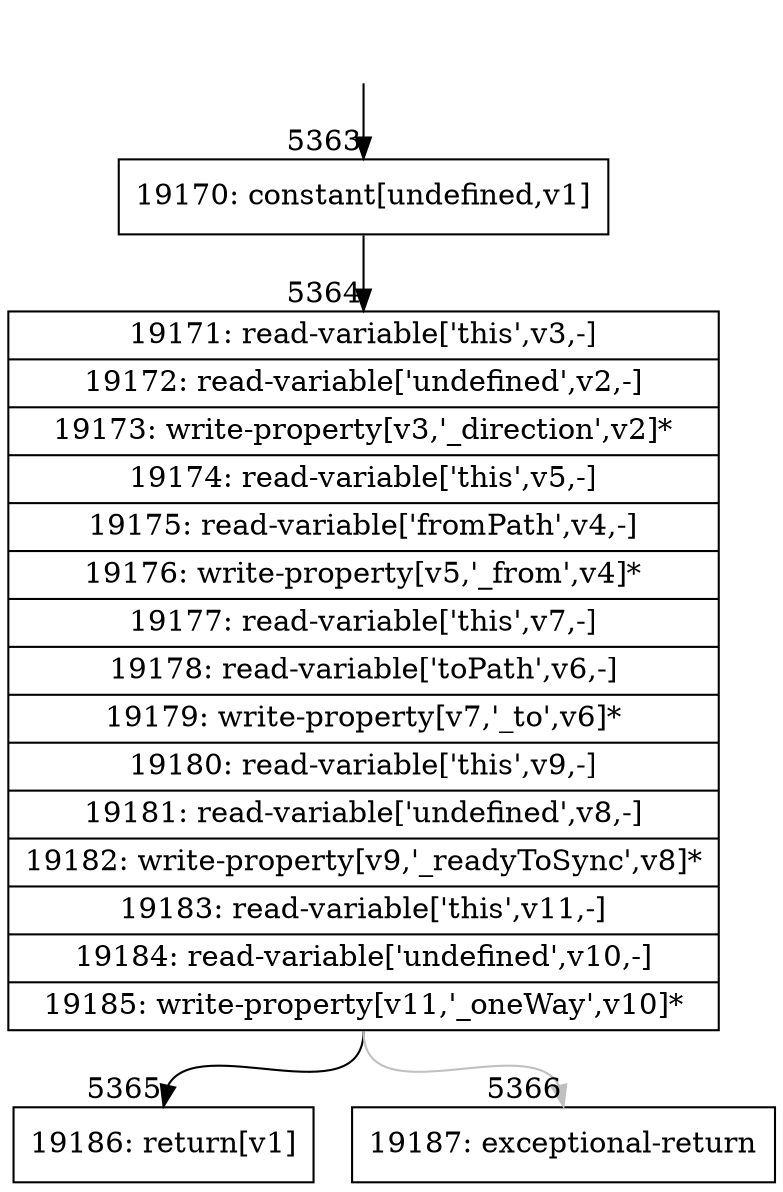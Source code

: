 digraph {
rankdir="TD"
BB_entry427[shape=none,label=""];
BB_entry427 -> BB5363 [tailport=s, headport=n, headlabel="    5363"]
BB5363 [shape=record label="{19170: constant[undefined,v1]}" ] 
BB5363 -> BB5364 [tailport=s, headport=n, headlabel="      5364"]
BB5364 [shape=record label="{19171: read-variable['this',v3,-]|19172: read-variable['undefined',v2,-]|19173: write-property[v3,'_direction',v2]*|19174: read-variable['this',v5,-]|19175: read-variable['fromPath',v4,-]|19176: write-property[v5,'_from',v4]*|19177: read-variable['this',v7,-]|19178: read-variable['toPath',v6,-]|19179: write-property[v7,'_to',v6]*|19180: read-variable['this',v9,-]|19181: read-variable['undefined',v8,-]|19182: write-property[v9,'_readyToSync',v8]*|19183: read-variable['this',v11,-]|19184: read-variable['undefined',v10,-]|19185: write-property[v11,'_oneWay',v10]*}" ] 
BB5364 -> BB5365 [tailport=s, headport=n, headlabel="      5365"]
BB5364 -> BB5366 [tailport=s, headport=n, color=gray, headlabel="      5366"]
BB5365 [shape=record label="{19186: return[v1]}" ] 
BB5366 [shape=record label="{19187: exceptional-return}" ] 
//#$~ 9695
}
